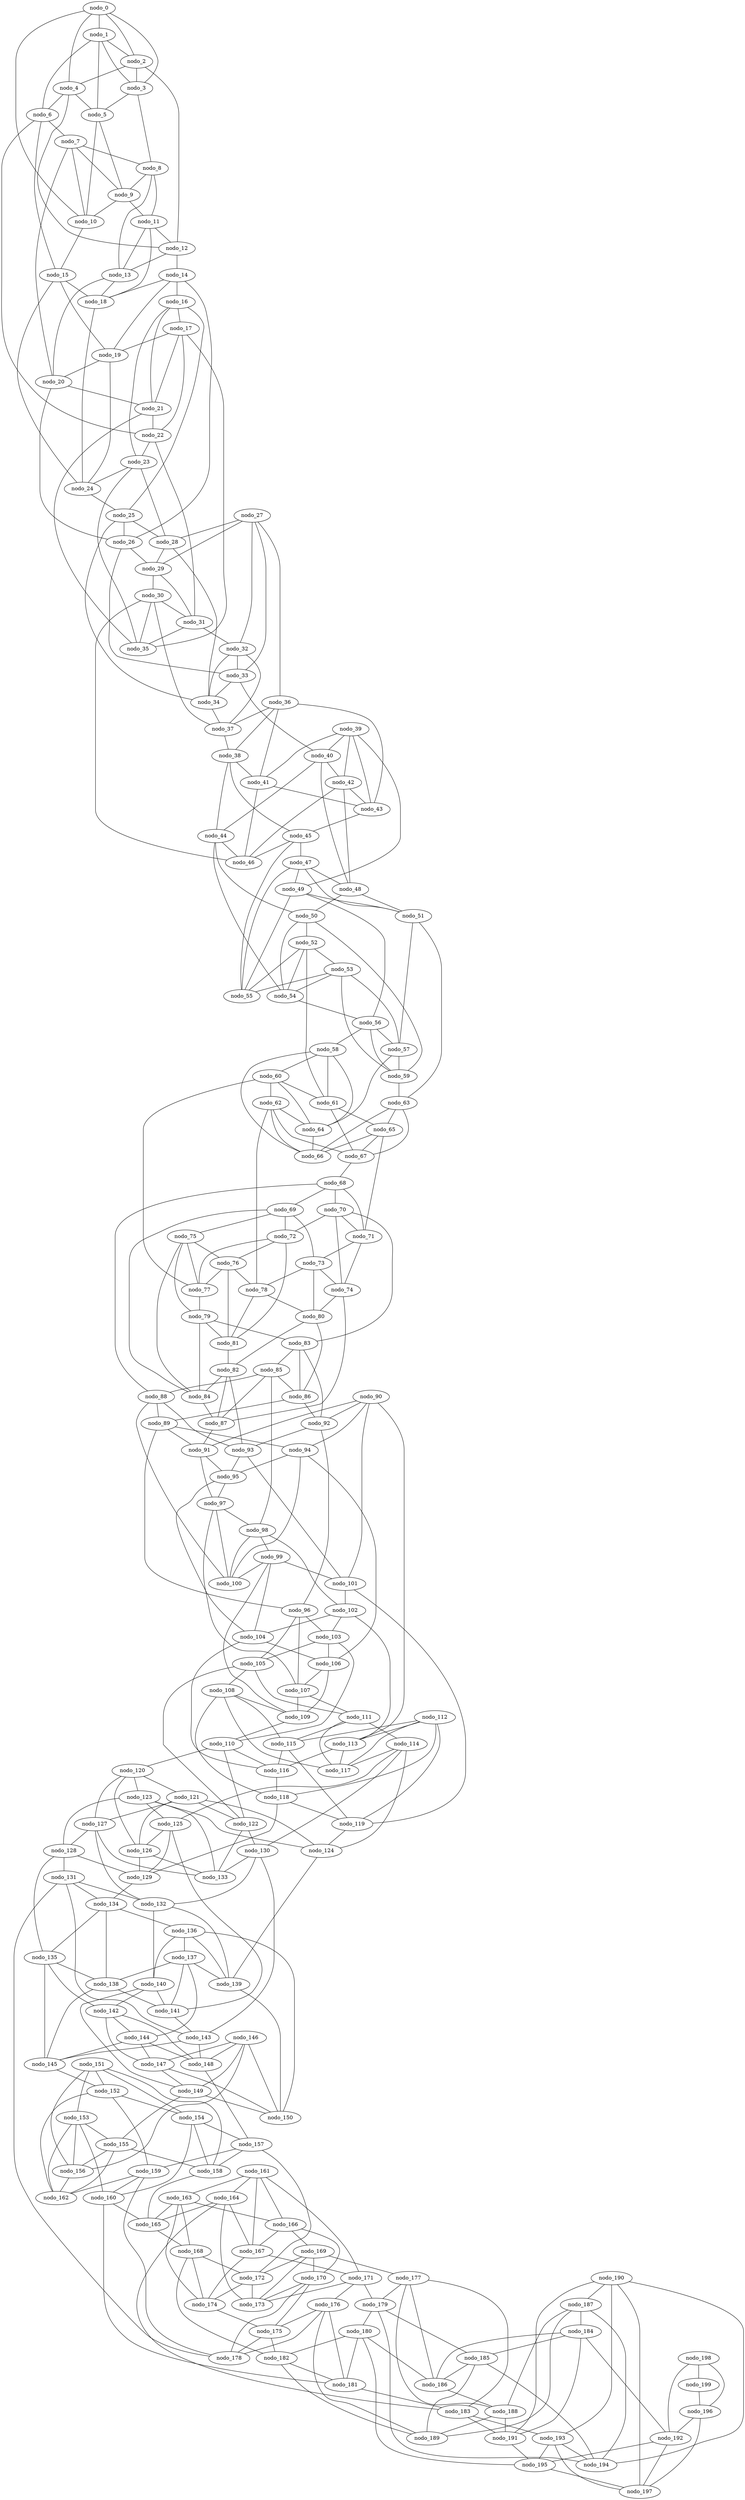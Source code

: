 graph gen_BarabasiAlbert_200 {
  nodo_152 -- nodo_159;
  nodo_84 -- nodo_87;
  nodo_120 -- nodo_123;
  nodo_184 -- nodo_192;
  nodo_39 -- nodo_43;
  nodo_152 -- nodo_162;
  nodo_120 -- nodo_121;
  nodo_176 -- nodo_189;
  nodo_39 -- nodo_49;
  nodo_120 -- nodo_127;
  nodo_120 -- nodo_126;
  nodo_192 -- nodo_197;
  nodo_192 -- nodo_195;
  nodo_160 -- nodo_165;
  nodo_39 -- nodo_41;
  nodo_136 -- nodo_150;
  nodo_39 -- nodo_42;
  nodo_95 -- nodo_97;
  nodo_184 -- nodo_191;
  nodo_39 -- nodo_40;
  nodo_28 -- nodo_34;
  nodo_73 -- nodo_80;
  nodo_51 -- nodo_57;
  nodo_168 -- nodo_182;
  nodo_17 -- nodo_19;
  nodo_62 -- nodo_64;
  nodo_152 -- nodo_154;
  nodo_62 -- nodo_66;
  nodo_17 -- nodo_21;
  nodo_184 -- nodo_186;
  nodo_17 -- nodo_22;
  nodo_62 -- nodo_67;
  nodo_184 -- nodo_185;
  nodo_127 -- nodo_128;
  nodo_168 -- nodo_172;
  nodo_168 -- nodo_174;
  nodo_28 -- nodo_29;
  nodo_73 -- nodo_78;
  nodo_73 -- nodo_74;
  nodo_136 -- nodo_140;
  nodo_27 -- nodo_33;
  nodo_27 -- nodo_32;
  nodo_51 -- nodo_63;
  nodo_199 -- nodo_196;
  nodo_135 -- nodo_138;
  nodo_27 -- nodo_36;
  nodo_16 -- nodo_17;
  nodo_16 -- nodo_25;
  nodo_127 -- nodo_132;
  nodo_160 -- nodo_181;
  nodo_98 -- nodo_100;
  nodo_16 -- nodo_21;
  nodo_62 -- nodo_78;
  nodo_98 -- nodo_102;
  nodo_16 -- nodo_23;
  nodo_27 -- nodo_29;
  nodo_27 -- nodo_28;
  nodo_127 -- nodo_133;
  nodo_175 -- nodo_178;
  nodo_49 -- nodo_55;
  nodo_49 -- nodo_56;
  nodo_111 -- nodo_117;
  nodo_111 -- nodo_115;
  nodo_111 -- nodo_114;
  nodo_49 -- nodo_51;
  nodo_144 -- nodo_147;
  nodo_144 -- nodo_148;
  nodo_38 -- nodo_45;
  nodo_144 -- nodo_145;
  nodo_38 -- nodo_44;
  nodo_175 -- nodo_182;
  nodo_38 -- nodo_41;
  nodo_151 -- nodo_156;
  nodo_52 -- nodo_55;
  nodo_74 -- nodo_87;
  nodo_52 -- nodo_54;
  nodo_151 -- nodo_158;
  nodo_52 -- nodo_53;
  nodo_185 -- nodo_194;
  nodo_85 -- nodo_98;
  nodo_63 -- nodo_65;
  nodo_63 -- nodo_67;
  nodo_63 -- nodo_66;
  nodo_128 -- nodo_129;
  nodo_185 -- nodo_189;
  nodo_0 -- nodo_10;
  nodo_52 -- nodo_61;
  nodo_145 -- nodo_152;
  nodo_135 -- nodo_145;
  nodo_185 -- nodo_186;
  nodo_167 -- nodo_174;
  nodo_85 -- nodo_88;
  nodo_135 -- nodo_142;
  nodo_85 -- nodo_86;
  nodo_85 -- nodo_87;
  nodo_74 -- nodo_80;
  nodo_151 -- nodo_152;
  nodo_151 -- nodo_153;
  nodo_151 -- nodo_154;
  nodo_48 -- nodo_51;
  nodo_75 -- nodo_76;
  nodo_99 -- nodo_101;
  nodo_48 -- nodo_50;
  nodo_75 -- nodo_77;
  nodo_99 -- nodo_100;
  nodo_75 -- nodo_79;
  nodo_99 -- nodo_104;
  nodo_134 -- nodo_136;
  nodo_134 -- nodo_135;
  nodo_99 -- nodo_109;
  nodo_134 -- nodo_138;
  nodo_37 -- nodo_38;
  nodo_86 -- nodo_89;
  nodo_167 -- nodo_171;
  nodo_86 -- nodo_92;
  nodo_75 -- nodo_84;
  nodo_97 -- nodo_98;
  nodo_90 -- nodo_101;
  nodo_53 -- nodo_57;
  nodo_26 -- nodo_33;
  nodo_53 -- nodo_55;
  nodo_53 -- nodo_54;
  nodo_128 -- nodo_131;
  nodo_191 -- nodo_195;
  nodo_53 -- nodo_59;
  nodo_15 -- nodo_18;
  nodo_15 -- nodo_19;
  nodo_128 -- nodo_135;
  nodo_112 -- nodo_118;
  nodo_15 -- nodo_24;
  nodo_112 -- nodo_117;
  nodo_64 -- nodo_66;
  nodo_112 -- nodo_115;
  nodo_112 -- nodo_119;
  nodo_26 -- nodo_29;
  nodo_112 -- nodo_113;
  nodo_90 -- nodo_113;
  nodo_31 -- nodo_35;
  nodo_31 -- nodo_32;
  nodo_130 -- nodo_133;
  nodo_42 -- nodo_48;
  nodo_182 -- nodo_189;
  nodo_42 -- nodo_43;
  nodo_131 -- nodo_178;
  nodo_42 -- nodo_46;
  nodo_130 -- nodo_143;
  nodo_110 -- nodo_116;
  nodo_182 -- nodo_181;
  nodo_190 -- nodo_187;
  nodo_70 -- nodo_74;
  nodo_70 -- nodo_71;
  nodo_70 -- nodo_72;
  nodo_97 -- nodo_107;
  nodo_105 -- nodo_108;
  nodo_102 -- nodo_113;
  nodo_97 -- nodo_100;
  nodo_174 -- nodo_175;
  nodo_81 -- nodo_82;
  nodo_20 -- nodo_26;
  nodo_146 -- nodo_150;
  nodo_146 -- nodo_156;
  nodo_20 -- nodo_21;
  nodo_130 -- nodo_132;
  nodo_92 -- nodo_96;
  nodo_169 -- nodo_170;
  nodo_92 -- nodo_93;
  nodo_59 -- nodo_63;
  nodo_70 -- nodo_83;
  nodo_169 -- nodo_177;
  nodo_30 -- nodo_46;
  nodo_169 -- nodo_173;
  nodo_169 -- nodo_172;
  nodo_82 -- nodo_87;
  nodo_82 -- nodo_84;
  nodo_102 -- nodo_103;
  nodo_102 -- nodo_104;
  nodo_82 -- nodo_93;
  nodo_149 -- nodo_155;
  nodo_2 -- nodo_12;
  nodo_105 -- nodo_111;
  nodo_146 -- nodo_149;
  nodo_93 -- nodo_95;
  nodo_146 -- nodo_147;
  nodo_146 -- nodo_148;
  nodo_149 -- nodo_150;
  nodo_177 -- nodo_183;
  nodo_30 -- nodo_35;
  nodo_30 -- nodo_37;
  nodo_30 -- nodo_31;
  nodo_41 -- nodo_46;
  nodo_60 -- nodo_61;
  nodo_190 -- nodo_194;
  nodo_60 -- nodo_62;
  nodo_190 -- nodo_193;
  nodo_60 -- nodo_64;
  nodo_19 -- nodo_24;
  nodo_41 -- nodo_43;
  nodo_131 -- nodo_143;
  nodo_190 -- nodo_191;
  nodo_19 -- nodo_20;
  nodo_105 -- nodo_122;
  nodo_177 -- nodo_179;
  nodo_71 -- nodo_74;
  nodo_190 -- nodo_197;
  nodo_118 -- nodo_129;
  nodo_71 -- nodo_73;
  nodo_153 -- nodo_162;
  nodo_153 -- nodo_160;
  nodo_161 -- nodo_164;
  nodo_161 -- nodo_167;
  nodo_161 -- nodo_166;
  nodo_29 -- nodo_31;
  nodo_29 -- nodo_30;
  nodo_161 -- nodo_163;
  nodo_131 -- nodo_134;
  nodo_60 -- nodo_77;
  nodo_131 -- nodo_132;
  nodo_18 -- nodo_24;
  nodo_125 -- nodo_141;
  nodo_118 -- nodo_119;
  nodo_153 -- nodo_155;
  nodo_177 -- nodo_188;
  nodo_153 -- nodo_156;
  nodo_177 -- nodo_186;
  nodo_183 -- nodo_193;
  nodo_126 -- nodo_129;
  nodo_161 -- nodo_171;
  nodo_183 -- nodo_191;
  nodo_104 -- nodo_106;
  nodo_103 -- nodo_110;
  nodo_96 -- nodo_103;
  nodo_96 -- nodo_105;
  nodo_96 -- nodo_107;
  nodo_50 -- nodo_54;
  nodo_72 -- nodo_81;
  nodo_50 -- nodo_52;
  nodo_148 -- nodo_157;
  nodo_198 -- nodo_196;
  nodo_50 -- nodo_59;
  nodo_198 -- nodo_192;
  nodo_104 -- nodo_116;
  nodo_126 -- nodo_133;
  nodo_125 -- nodo_126;
  nodo_40 -- nodo_48;
  nodo_61 -- nodo_65;
  nodo_40 -- nodo_42;
  nodo_61 -- nodo_67;
  nodo_17 -- nodo_35;
  nodo_40 -- nodo_44;
  nodo_125 -- nodo_129;
  nodo_103 -- nodo_106;
  nodo_72 -- nodo_77;
  nodo_72 -- nodo_76;
  nodo_103 -- nodo_105;
  nodo_176 -- nodo_181;
  nodo_83 -- nodo_85;
  nodo_132 -- nodo_139;
  nodo_154 -- nodo_157;
  nodo_83 -- nodo_86;
  nodo_154 -- nodo_158;
  nodo_83 -- nodo_92;
  nodo_119 -- nodo_124;
  nodo_176 -- nodo_175;
  nodo_8 -- nodo_9;
  nodo_176 -- nodo_178;
  nodo_198 -- nodo_199;
  nodo_154 -- nodo_160;
  nodo_132 -- nodo_140;
  nodo_94 -- nodo_95;
  nodo_110 -- nodo_122;
  nodo_110 -- nodo_120;
  nodo_140 -- nodo_142;
  nodo_140 -- nodo_141;
  nodo_164 -- nodo_173;
  nodo_172 -- nodo_173;
  nodo_172 -- nodo_174;
  nodo_56 -- nodo_57;
  nodo_56 -- nodo_58;
  nodo_56 -- nodo_59;
  nodo_95 -- nodo_104;
  nodo_67 -- nodo_68;
  nodo_4 -- nodo_12;
  nodo_164 -- nodo_167;
  nodo_107 -- nodo_109;
  nodo_164 -- nodo_165;
  nodo_196 -- nodo_192;
  nodo_196 -- nodo_197;
  nodo_89 -- nodo_91;
  nodo_124 -- nodo_139;
  nodo_156 -- nodo_162;
  nodo_89 -- nodo_94;
  nodo_115 -- nodo_116;
  nodo_115 -- nodo_119;
  nodo_89 -- nodo_96;
  nodo_147 -- nodo_149;
  nodo_7 -- nodo_8;
  nodo_7 -- nodo_9;
  nodo_78 -- nodo_81;
  nodo_78 -- nodo_80;
  nodo_140 -- nodo_149;
  nodo_147 -- nodo_150;
  nodo_188 -- nodo_189;
  nodo_179 -- nodo_180;
  nodo_33 -- nodo_34;
  nodo_44 -- nodo_54;
  nodo_44 -- nodo_50;
  nodo_44 -- nodo_46;
  nodo_79 -- nodo_81;
  nodo_79 -- nodo_83;
  nodo_188 -- nodo_191;
  nodo_79 -- nodo_84;
  nodo_33 -- nodo_40;
  nodo_164 -- nodo_183;
  nodo_57 -- nodo_59;
  nodo_68 -- nodo_71;
  nodo_22 -- nodo_31;
  nodo_68 -- nodo_70;
  nodo_107 -- nodo_111;
  nodo_155 -- nodo_162;
  nodo_181 -- nodo_183;
  nodo_11 -- nodo_12;
  nodo_11 -- nodo_13;
  nodo_11 -- nodo_18;
  nodo_6 -- nodo_7;
  nodo_5 -- nodo_10;
  nodo_68 -- nodo_69;
  nodo_22 -- nodo_23;
  nodo_90 -- nodo_94;
  nodo_90 -- nodo_91;
  nodo_90 -- nodo_92;
  nodo_155 -- nodo_156;
  nodo_57 -- nodo_64;
  nodo_155 -- nodo_158;
  nodo_94 -- nodo_100;
  nodo_80 -- nodo_86;
  nodo_163 -- nodo_174;
  nodo_10 -- nodo_15;
  nodo_80 -- nodo_82;
  nodo_68 -- nodo_88;
  nodo_163 -- nodo_166;
  nodo_163 -- nodo_168;
  nodo_101 -- nodo_119;
  nodo_157 -- nodo_172;
  nodo_21 -- nodo_22;
  nodo_91 -- nodo_95;
  nodo_123 -- nodo_133;
  nodo_179 -- nodo_194;
  nodo_91 -- nodo_97;
  nodo_94 -- nodo_106;
  nodo_32 -- nodo_37;
  nodo_32 -- nodo_33;
  nodo_32 -- nodo_34;
  nodo_106 -- nodo_109;
  nodo_106 -- nodo_107;
  nodo_163 -- nodo_165;
  nodo_5 -- nodo_9;
  nodo_195 -- nodo_197;
  nodo_43 -- nodo_45;
  nodo_141 -- nodo_143;
  nodo_179 -- nodo_185;
  nodo_21 -- nodo_35;
  nodo_116 -- nodo_118;
  nodo_69 -- nodo_72;
  nodo_139 -- nodo_150;
  nodo_180 -- nodo_195;
  nodo_69 -- nodo_73;
  nodo_69 -- nodo_75;
  nodo_58 -- nodo_61;
  nodo_58 -- nodo_60;
  nodo_6 -- nodo_15;
  nodo_58 -- nodo_66;
  nodo_58 -- nodo_64;
  nodo_88 -- nodo_100;
  nodo_180 -- nodo_182;
  nodo_180 -- nodo_181;
  nodo_180 -- nodo_186;
  nodo_4 -- nodo_5;
  nodo_4 -- nodo_6;
  nodo_69 -- nodo_84;
  nodo_6 -- nodo_22;
  nodo_123 -- nodo_128;
  nodo_123 -- nodo_124;
  nodo_123 -- nodo_125;
  nodo_101 -- nodo_102;
  nodo_109 -- nodo_110;
  nodo_25 -- nodo_34;
  nodo_14 -- nodo_18;
  nodo_14 -- nodo_16;
  nodo_14 -- nodo_19;
  nodo_122 -- nodo_130;
  nodo_122 -- nodo_133;
  nodo_114 -- nodo_130;
  nodo_25 -- nodo_28;
  nodo_142 -- nodo_144;
  nodo_25 -- nodo_26;
  nodo_142 -- nodo_148;
  nodo_142 -- nodo_147;
  nodo_137 -- nodo_139;
  nodo_137 -- nodo_138;
  nodo_36 -- nodo_37;
  nodo_3 -- nodo_5;
  nodo_36 -- nodo_38;
  nodo_14 -- nodo_26;
  nodo_47 -- nodo_55;
  nodo_3 -- nodo_8;
  nodo_47 -- nodo_51;
  nodo_36 -- nodo_41;
  nodo_36 -- nodo_43;
  nodo_47 -- nodo_49;
  nodo_47 -- nodo_48;
  nodo_7 -- nodo_10;
  nodo_114 -- nodo_125;
  nodo_114 -- nodo_124;
  nodo_54 -- nodo_56;
  nodo_113 -- nodo_117;
  nodo_113 -- nodo_116;
  nodo_158 -- nodo_165;
  nodo_65 -- nodo_71;
  nodo_138 -- nodo_145;
  nodo_65 -- nodo_66;
  nodo_65 -- nodo_67;
  nodo_7 -- nodo_20;
  nodo_138 -- nodo_141;
  nodo_157 -- nodo_159;
  nodo_157 -- nodo_158;
  nodo_76 -- nodo_78;
  nodo_76 -- nodo_77;
  nodo_170 -- nodo_178;
  nodo_170 -- nodo_173;
  nodo_186 -- nodo_188;
  nodo_2 -- nodo_3;
  nodo_170 -- nodo_175;
  nodo_2 -- nodo_4;
  nodo_166 -- nodo_170;
  nodo_93 -- nodo_101;
  nodo_87 -- nodo_91;
  nodo_76 -- nodo_81;
  nodo_129 -- nodo_134;
  nodo_166 -- nodo_169;
  nodo_98 -- nodo_99;
  nodo_166 -- nodo_167;
  nodo_77 -- nodo_79;
  nodo_193 -- nodo_194;
  nodo_88 -- nodo_93;
  nodo_193 -- nodo_195;
  nodo_193 -- nodo_197;
  nodo_108 -- nodo_109;
  nodo_88 -- nodo_89;
  nodo_8 -- nodo_13;
  nodo_171 -- nodo_173;
  nodo_171 -- nodo_179;
  nodo_171 -- nodo_176;
  nodo_8 -- nodo_11;
  nodo_1 -- nodo_2;
  nodo_1 -- nodo_3;
  nodo_1 -- nodo_5;
  nodo_1 -- nodo_6;
  nodo_13 -- nodo_18;
  nodo_13 -- nodo_20;
  nodo_24 -- nodo_25;
  nodo_12 -- nodo_13;
  nodo_12 -- nodo_14;
  nodo_137 -- nodo_144;
  nodo_187 -- nodo_184;
  nodo_137 -- nodo_141;
  nodo_159 -- nodo_160;
  nodo_136 -- nodo_139;
  nodo_159 -- nodo_162;
  nodo_136 -- nodo_137;
  nodo_23 -- nodo_24;
  nodo_114 -- nodo_117;
  nodo_23 -- nodo_28;
  nodo_121 -- nodo_122;
  nodo_143 -- nodo_148;
  nodo_0 -- nodo_1;
  nodo_0 -- nodo_2;
  nodo_0 -- nodo_3;
  nodo_121 -- nodo_126;
  nodo_143 -- nodo_145;
  nodo_0 -- nodo_4;
  nodo_34 -- nodo_37;
  nodo_121 -- nodo_127;
  nodo_121 -- nodo_124;
  nodo_45 -- nodo_55;
  nodo_108 -- nodo_118;
  nodo_165 -- nodo_168;
  nodo_108 -- nodo_117;
  nodo_187 -- nodo_194;
  nodo_187 -- nodo_189;
  nodo_187 -- nodo_188;
  nodo_108 -- nodo_115;
  nodo_45 -- nodo_46;
  nodo_45 -- nodo_47;
  nodo_23 -- nodo_35;
  nodo_159 -- nodo_178;
  nodo_9 -- nodo_11;
  nodo_9 -- nodo_10;
}